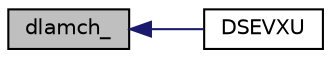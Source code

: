 digraph "dlamch_"
{
 // INTERACTIVE_SVG=YES
  edge [fontname="Helvetica",fontsize="10",labelfontname="Helvetica",labelfontsize="10"];
  node [fontname="Helvetica",fontsize="10",shape=record];
  rankdir="LR";
  Node1 [label="dlamch_",height=0.2,width=0.4,color="black", fillcolor="grey75", style="filled", fontcolor="black"];
  Node1 -> Node2 [dir="back",color="midnightblue",fontsize="10",style="solid",fontname="Helvetica"];
  Node2 [label="DSEVXU",height=0.2,width=0.4,color="black", fillcolor="white", style="filled",URL="$matrixlapack_8c.html#a2da8c4a1bcaabe1c6da36cc95fa05ccb"];
}

